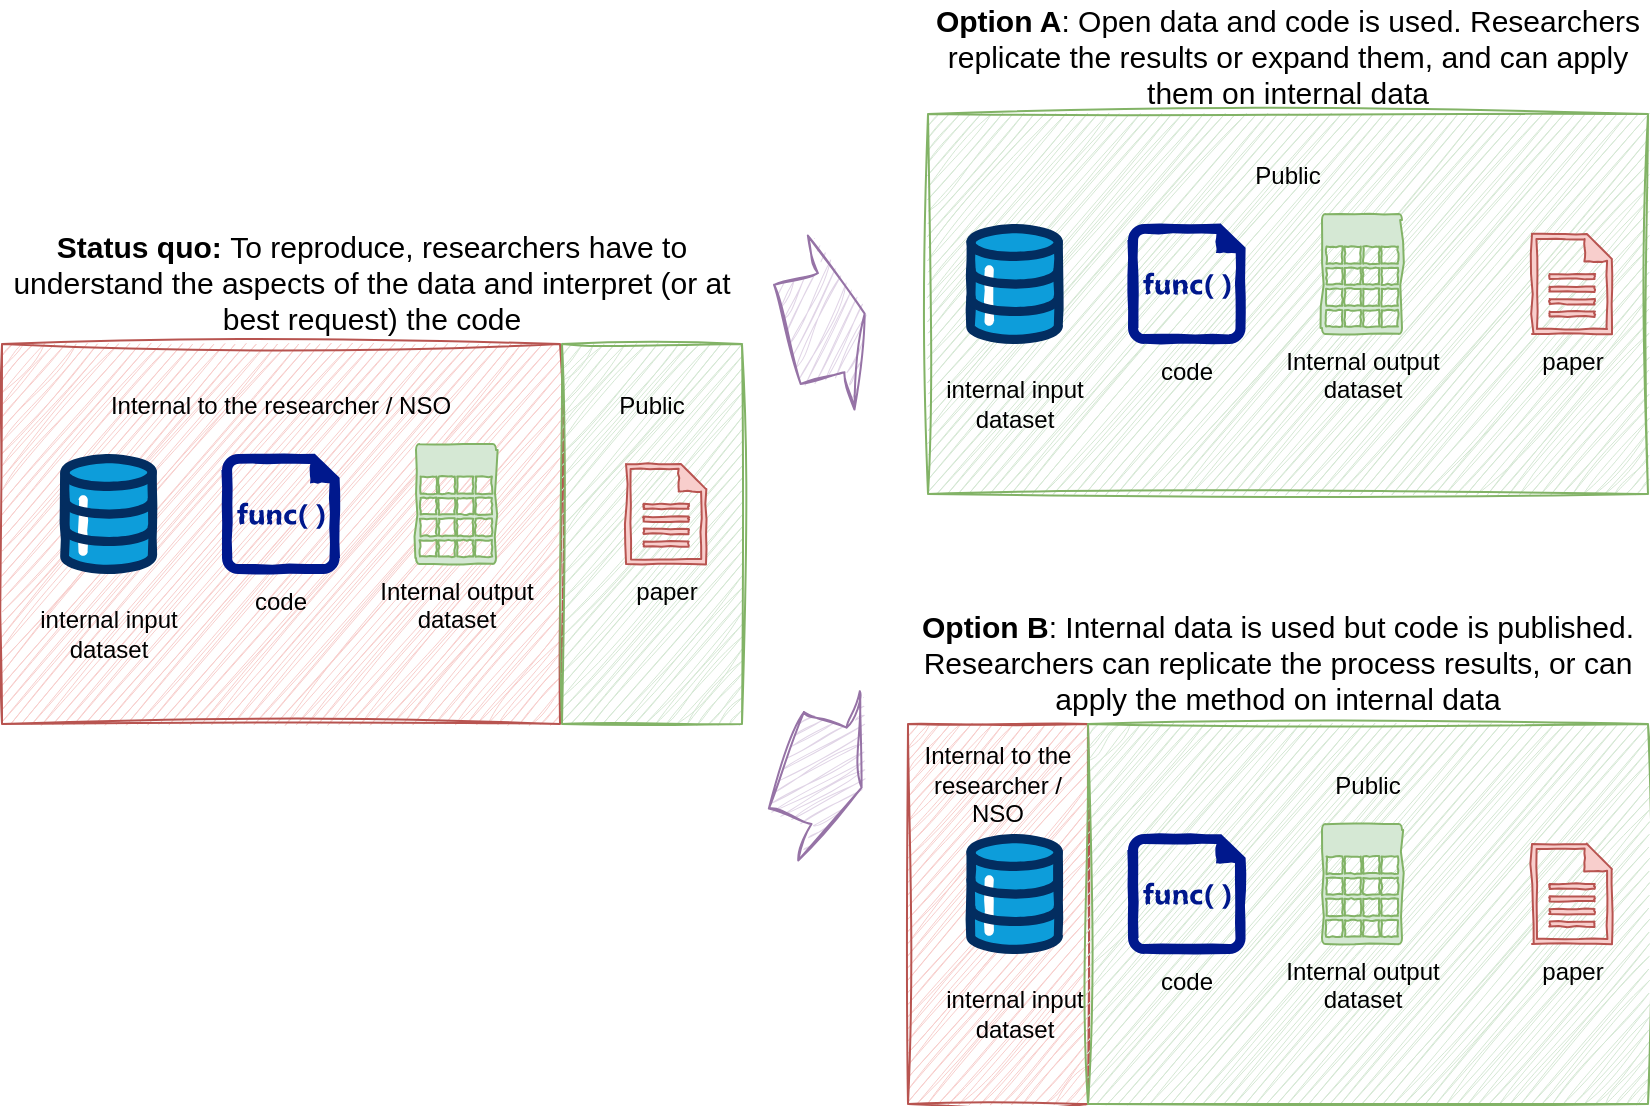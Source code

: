 <mxfile version="26.2.2">
  <diagram name="Page-1" id="LCp4_AXFhdLgKOSRJFyB">
    <mxGraphModel dx="2068" dy="1210" grid="1" gridSize="10" guides="1" tooltips="1" connect="1" arrows="1" fold="1" page="1" pageScale="1" pageWidth="850" pageHeight="1100" math="0" shadow="0">
      <root>
        <mxCell id="0" />
        <mxCell id="1" parent="0" />
        <mxCell id="6WQPMh8JYxecZ4hOtQSG-8" value="Internal to the researcher / NSO&lt;div&gt;&lt;br&gt;&lt;/div&gt;&lt;div&gt;&lt;br&gt;&lt;/div&gt;&lt;div&gt;&lt;br&gt;&lt;/div&gt;&lt;div&gt;&lt;br&gt;&lt;/div&gt;&lt;div&gt;&lt;br&gt;&lt;/div&gt;&lt;div&gt;&lt;br&gt;&lt;/div&gt;&lt;div&gt;&lt;br&gt;&lt;/div&gt;&lt;div&gt;&lt;br&gt;&lt;/div&gt;&lt;div&gt;&lt;br&gt;&lt;/div&gt;" style="rounded=0;whiteSpace=wrap;html=1;fillColor=#f8cecc;strokeColor=#b85450;sketch=1;curveFitting=1;jiggle=2;sketchStyle=rough;" parent="1" vertex="1">
          <mxGeometry x="357" y="705" width="279" height="190" as="geometry" />
        </mxCell>
        <mxCell id="6WQPMh8JYxecZ4hOtQSG-9" value="Public&lt;div&gt;&lt;br&gt;&lt;/div&gt;&lt;div&gt;&lt;br&gt;&lt;/div&gt;&lt;div&gt;&lt;br&gt;&lt;/div&gt;&lt;div&gt;&lt;br&gt;&lt;/div&gt;&lt;div&gt;&lt;br&gt;&lt;/div&gt;&lt;div&gt;&lt;br&gt;&lt;/div&gt;&lt;div&gt;&lt;br&gt;&lt;/div&gt;&lt;div&gt;&lt;br&gt;&lt;/div&gt;&lt;div&gt;&lt;br&gt;&lt;/div&gt;" style="rounded=0;whiteSpace=wrap;html=1;fillColor=#d5e8d4;strokeColor=#82b366;sketch=1;curveFitting=1;jiggle=2;sketchStyle=rough;" parent="1" vertex="1">
          <mxGeometry x="637" y="705" width="90" height="190" as="geometry" />
        </mxCell>
        <mxCell id="6WQPMh8JYxecZ4hOtQSG-1" value="paper" style="aspect=fixed;pointerEvents=1;shadow=0;dashed=0;html=1;strokeColor=#b85450;labelPosition=center;verticalLabelPosition=bottom;verticalAlign=top;align=center;fillColor=#f8cecc;shape=mxgraph.mscae.enterprise.document;sketch=1;curveFitting=1;jiggle=2;sketchStyle=comic;" parent="1" vertex="1">
          <mxGeometry x="669" y="765" width="40" height="50" as="geometry" />
        </mxCell>
        <mxCell id="6WQPMh8JYxecZ4hOtQSG-2" value="code" style="aspect=fixed;pointerEvents=1;shadow=0;dashed=0;html=1;strokeColor=none;labelPosition=center;verticalLabelPosition=bottom;verticalAlign=top;align=center;fillColor=#00188D;shape=mxgraph.mscae.enterprise.code_file;sketch=1;curveFitting=1;jiggle=2;sketchStyle=comic;" parent="1" vertex="1">
          <mxGeometry x="467" y="760" width="58.8" height="60" as="geometry" />
        </mxCell>
        <mxCell id="6WQPMh8JYxecZ4hOtQSG-3" value="internal input &lt;br&gt;dataset" style="verticalLabelPosition=bottom;aspect=fixed;html=1;shape=mxgraph.salesforce.data;sketch=1;curveFitting=1;jiggle=2;sketchStyle=comic;" parent="1" vertex="1">
          <mxGeometry x="386" y="760" width="48.6" height="60" as="geometry" />
        </mxCell>
        <mxCell id="6WQPMh8JYxecZ4hOtQSG-71" value="Internal output &lt;br&gt;dataset" style="verticalLabelPosition=bottom;html=1;verticalAlign=top;align=center;strokeColor=#82b366;fillColor=#d5e8d4;shape=mxgraph.azure.storage;pointerEvents=1;sketch=1;curveFitting=1;jiggle=2;sketchStyle=comic;" parent="1" vertex="1">
          <mxGeometry x="564" y="755" width="40" height="60" as="geometry" />
        </mxCell>
        <mxCell id="6WQPMh8JYxecZ4hOtQSG-94" value="" style="shape=singleArrow;whiteSpace=wrap;html=1;arrowWidth=0.57;arrowSize=0.433;fillColor=#e1d5e7;strokeColor=#9673a6;sketch=1;curveFitting=1;jiggle=2;sketchStyle=rough;rotation=-15;" parent="1" vertex="1">
          <mxGeometry x="749" y="650" width="40" height="90" as="geometry" />
        </mxCell>
        <mxCell id="6WQPMh8JYxecZ4hOtQSG-96" value="&lt;b&gt;Status quo: &lt;/b&gt;To reproduce, researchers have to understand the aspects of the data and interpret (or at best request) the code" style="text;html=1;align=center;verticalAlign=middle;whiteSpace=wrap;rounded=0;fontSize=15;" parent="1" vertex="1">
          <mxGeometry x="357" y="649" width="370" height="50" as="geometry" />
        </mxCell>
        <mxCell id="6WQPMh8JYxecZ4hOtQSG-98" value="&lt;b&gt;Option A&lt;/b&gt;: Open data and code is used. Researchers replicate the results or expand them, and can apply them on internal data" style="text;html=1;align=center;verticalAlign=middle;whiteSpace=wrap;rounded=0;fontSize=15;" parent="1" vertex="1">
          <mxGeometry x="820" y="535" width="360" height="51" as="geometry" />
        </mxCell>
        <mxCell id="jeABVTtX3Q1DxEAOlglV-11" value="&lt;b&gt;Option B&lt;/b&gt;: Internal data is used but code is published. Researchers can replicate the process results, or can apply the method on internal data" style="text;html=1;align=center;verticalAlign=middle;whiteSpace=wrap;rounded=0;fontSize=15;" parent="1" vertex="1">
          <mxGeometry x="810" y="834" width="370" height="60" as="geometry" />
        </mxCell>
        <mxCell id="jeABVTtX3Q1DxEAOlglV-15" value="" style="shape=singleArrow;whiteSpace=wrap;html=1;arrowWidth=0.57;arrowSize=0.433;fillColor=#e1d5e7;strokeColor=#9673a6;sketch=1;curveFitting=1;jiggle=2;sketchStyle=rough;rotation=20;" parent="1" vertex="1">
          <mxGeometry x="748" y="875" width="40" height="90" as="geometry" />
        </mxCell>
        <mxCell id="aOlhjZEwEmY65jy0rKLj-2" value="Public&lt;div&gt;&lt;br&gt;&lt;/div&gt;&lt;div&gt;&lt;br&gt;&lt;/div&gt;&lt;div&gt;&lt;br&gt;&lt;/div&gt;&lt;div&gt;&lt;br&gt;&lt;/div&gt;&lt;div&gt;&lt;br&gt;&lt;/div&gt;&lt;div&gt;&lt;br&gt;&lt;/div&gt;&lt;div&gt;&lt;br&gt;&lt;/div&gt;&lt;div&gt;&lt;br&gt;&lt;/div&gt;&lt;div&gt;&lt;br&gt;&lt;/div&gt;" style="rounded=0;whiteSpace=wrap;html=1;fillColor=#d5e8d4;strokeColor=#82b366;sketch=1;curveFitting=1;jiggle=2;sketchStyle=rough;" vertex="1" parent="1">
          <mxGeometry x="820" y="590" width="360" height="190" as="geometry" />
        </mxCell>
        <mxCell id="aOlhjZEwEmY65jy0rKLj-3" value="paper" style="aspect=fixed;pointerEvents=1;shadow=0;dashed=0;html=1;strokeColor=#b85450;labelPosition=center;verticalLabelPosition=bottom;verticalAlign=top;align=center;fillColor=#f8cecc;shape=mxgraph.mscae.enterprise.document;sketch=1;curveFitting=1;jiggle=2;sketchStyle=comic;" vertex="1" parent="1">
          <mxGeometry x="1122" y="650" width="40" height="50" as="geometry" />
        </mxCell>
        <mxCell id="aOlhjZEwEmY65jy0rKLj-4" value="code" style="aspect=fixed;pointerEvents=1;shadow=0;dashed=0;html=1;strokeColor=none;labelPosition=center;verticalLabelPosition=bottom;verticalAlign=top;align=center;fillColor=#00188D;shape=mxgraph.mscae.enterprise.code_file;sketch=1;curveFitting=1;jiggle=2;sketchStyle=comic;" vertex="1" parent="1">
          <mxGeometry x="920" y="645" width="58.8" height="60" as="geometry" />
        </mxCell>
        <mxCell id="aOlhjZEwEmY65jy0rKLj-5" value="internal input &lt;br&gt;dataset" style="verticalLabelPosition=bottom;aspect=fixed;html=1;shape=mxgraph.salesforce.data;sketch=1;curveFitting=1;jiggle=2;sketchStyle=comic;" vertex="1" parent="1">
          <mxGeometry x="839" y="645" width="48.6" height="60" as="geometry" />
        </mxCell>
        <mxCell id="aOlhjZEwEmY65jy0rKLj-6" value="Internal output &lt;br&gt;dataset" style="verticalLabelPosition=bottom;html=1;verticalAlign=top;align=center;strokeColor=#82b366;fillColor=#d5e8d4;shape=mxgraph.azure.storage;pointerEvents=1;sketch=1;curveFitting=1;jiggle=2;sketchStyle=comic;" vertex="1" parent="1">
          <mxGeometry x="1017" y="640" width="40" height="60" as="geometry" />
        </mxCell>
        <mxCell id="aOlhjZEwEmY65jy0rKLj-7" value="Internal to the researcher / NSO&lt;div&gt;&lt;br&gt;&lt;/div&gt;&lt;div&gt;&lt;br&gt;&lt;/div&gt;&lt;div&gt;&lt;br&gt;&lt;/div&gt;&lt;div&gt;&lt;br&gt;&lt;/div&gt;&lt;div&gt;&lt;br&gt;&lt;/div&gt;&lt;div&gt;&lt;br&gt;&lt;/div&gt;&lt;div&gt;&lt;br&gt;&lt;/div&gt;&lt;div&gt;&lt;br&gt;&lt;/div&gt;&lt;div&gt;&lt;br&gt;&lt;/div&gt;" style="rounded=0;whiteSpace=wrap;html=1;fillColor=#f8cecc;strokeColor=#b85450;sketch=1;curveFitting=1;jiggle=2;sketchStyle=rough;" vertex="1" parent="1">
          <mxGeometry x="810" y="895" width="90" height="190" as="geometry" />
        </mxCell>
        <mxCell id="aOlhjZEwEmY65jy0rKLj-8" value="Public&lt;div&gt;&lt;br&gt;&lt;/div&gt;&lt;div&gt;&lt;br&gt;&lt;/div&gt;&lt;div&gt;&lt;br&gt;&lt;/div&gt;&lt;div&gt;&lt;br&gt;&lt;/div&gt;&lt;div&gt;&lt;br&gt;&lt;/div&gt;&lt;div&gt;&lt;br&gt;&lt;/div&gt;&lt;div&gt;&lt;br&gt;&lt;/div&gt;&lt;div&gt;&lt;br&gt;&lt;/div&gt;&lt;div&gt;&lt;br&gt;&lt;/div&gt;" style="rounded=0;whiteSpace=wrap;html=1;fillColor=#d5e8d4;strokeColor=#82b366;sketch=1;curveFitting=1;jiggle=2;sketchStyle=rough;shadow=0;glass=0;" vertex="1" parent="1">
          <mxGeometry x="900" y="895" width="280" height="190" as="geometry" />
        </mxCell>
        <mxCell id="aOlhjZEwEmY65jy0rKLj-9" value="paper" style="aspect=fixed;pointerEvents=1;shadow=0;dashed=0;html=1;strokeColor=#b85450;labelPosition=center;verticalLabelPosition=bottom;verticalAlign=top;align=center;fillColor=#f8cecc;shape=mxgraph.mscae.enterprise.document;sketch=1;curveFitting=1;jiggle=2;sketchStyle=comic;" vertex="1" parent="1">
          <mxGeometry x="1122" y="955" width="40" height="50" as="geometry" />
        </mxCell>
        <mxCell id="aOlhjZEwEmY65jy0rKLj-10" value="code" style="aspect=fixed;pointerEvents=1;shadow=0;dashed=0;html=1;strokeColor=none;labelPosition=center;verticalLabelPosition=bottom;verticalAlign=top;align=center;fillColor=#00188D;shape=mxgraph.mscae.enterprise.code_file;sketch=1;curveFitting=1;jiggle=2;sketchStyle=comic;" vertex="1" parent="1">
          <mxGeometry x="920" y="950" width="58.8" height="60" as="geometry" />
        </mxCell>
        <mxCell id="aOlhjZEwEmY65jy0rKLj-11" value="internal input &lt;br&gt;dataset" style="verticalLabelPosition=bottom;aspect=fixed;html=1;shape=mxgraph.salesforce.data;sketch=1;curveFitting=1;jiggle=2;sketchStyle=comic;" vertex="1" parent="1">
          <mxGeometry x="839" y="950" width="48.6" height="60" as="geometry" />
        </mxCell>
        <mxCell id="aOlhjZEwEmY65jy0rKLj-12" value="Internal output &lt;br&gt;dataset" style="verticalLabelPosition=bottom;html=1;verticalAlign=top;align=center;strokeColor=#82b366;fillColor=#d5e8d4;shape=mxgraph.azure.storage;pointerEvents=1;sketch=1;curveFitting=1;jiggle=2;sketchStyle=comic;" vertex="1" parent="1">
          <mxGeometry x="1017" y="945" width="40" height="60" as="geometry" />
        </mxCell>
      </root>
    </mxGraphModel>
  </diagram>
</mxfile>
